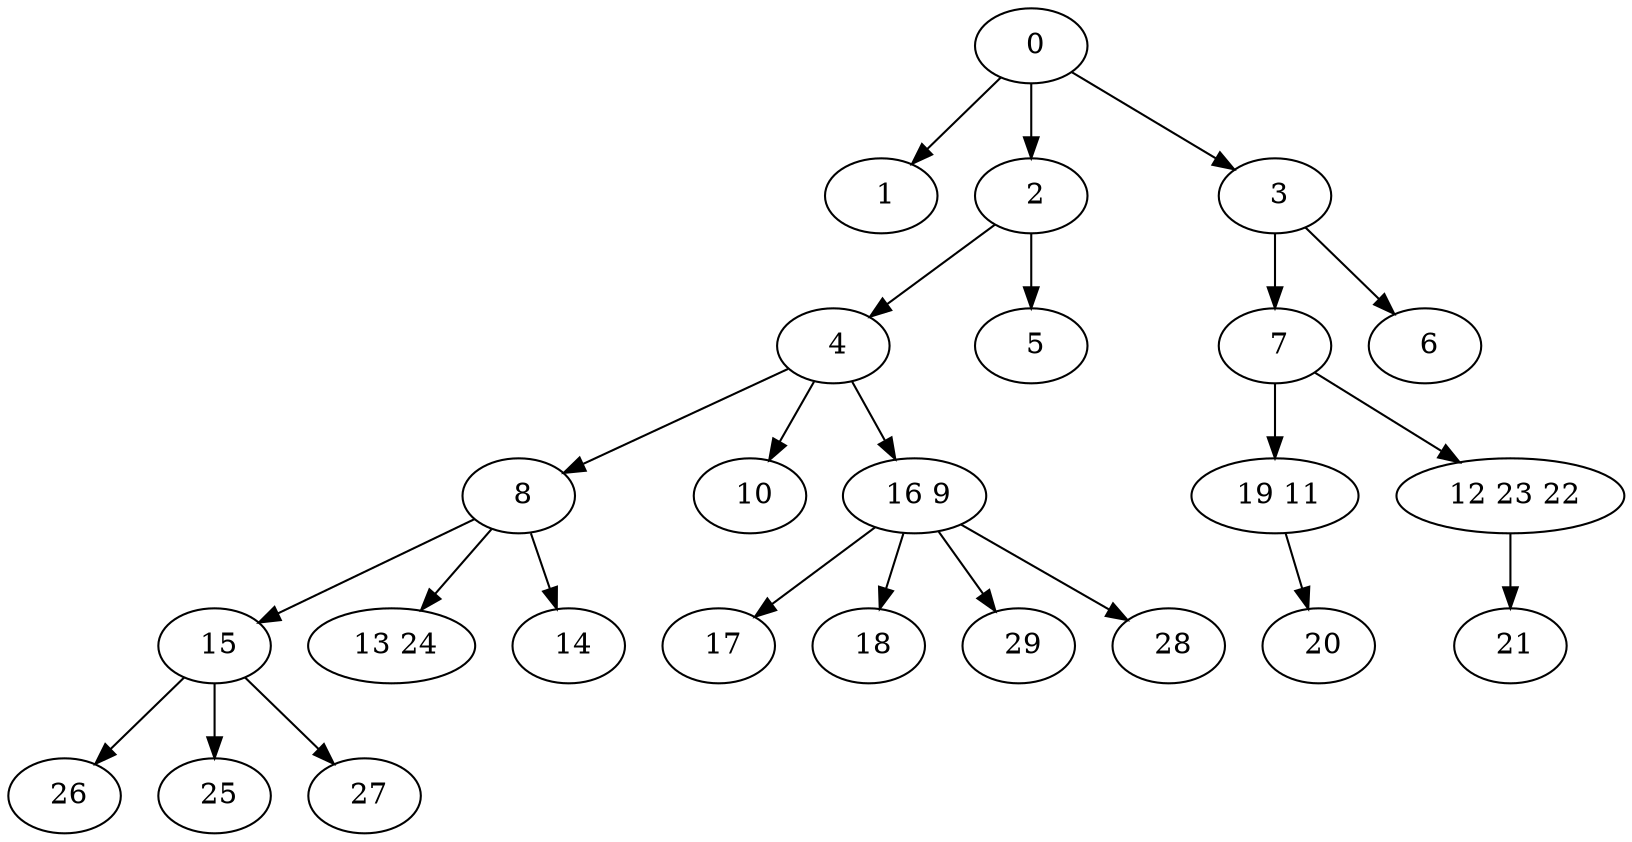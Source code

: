 digraph mytree {
" 0" -> " 1";
" 0" -> " 2";
" 0" -> " 3";
" 1";
" 2" -> " 4";
" 2" -> " 5";
" 3" -> " 7";
" 3" -> " 6";
" 4" -> " 8";
" 4" -> " 10";
" 4" -> " 16 9";
" 5";
" 26";
" 19 11" -> " 20";
" 7" -> " 19 11";
" 7" -> " 12 23 22";
" 8" -> " 15";
" 8" -> " 13 24";
" 8" -> " 14";
" 15" -> " 26";
" 15" -> " 25";
" 15" -> " 27";
" 10";
" 16 9" -> " 17";
" 16 9" -> " 18";
" 16 9" -> " 29";
" 16 9" -> " 28";
" 12 23 22" -> " 21";
" 21";
" 13 24";
" 17";
" 18";
" 29";
" 6";
" 14";
" 25";
" 27";
" 20";
" 28";
}
